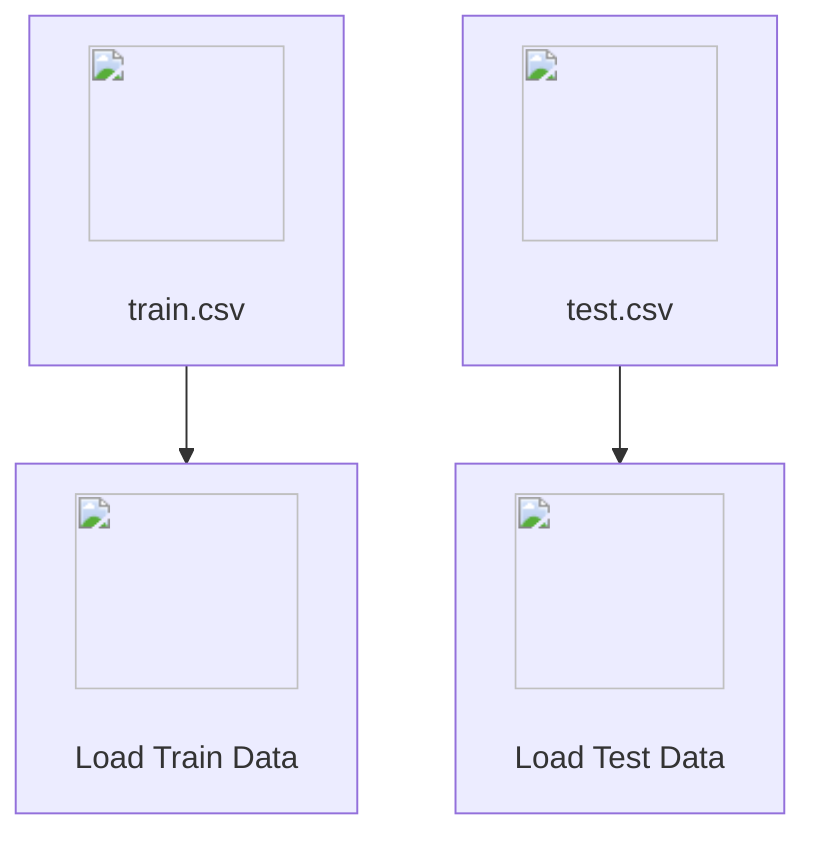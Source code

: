 flowchart TD
    A1["<img src='icons/file.svg' width=100 height=100/> <br/> train.csv"]:::dataSource --> B1["<img src='icons/table.svg' width=100 height=100/> <br/> Load Train Data"]
    A2["<img src='icons/file.svg' width=100 height=100/> <br/> test.csv"]:::dataSource --> B2["<img src='icons/table.svg' width=100 height=100/> <br/> Load Test Data"]